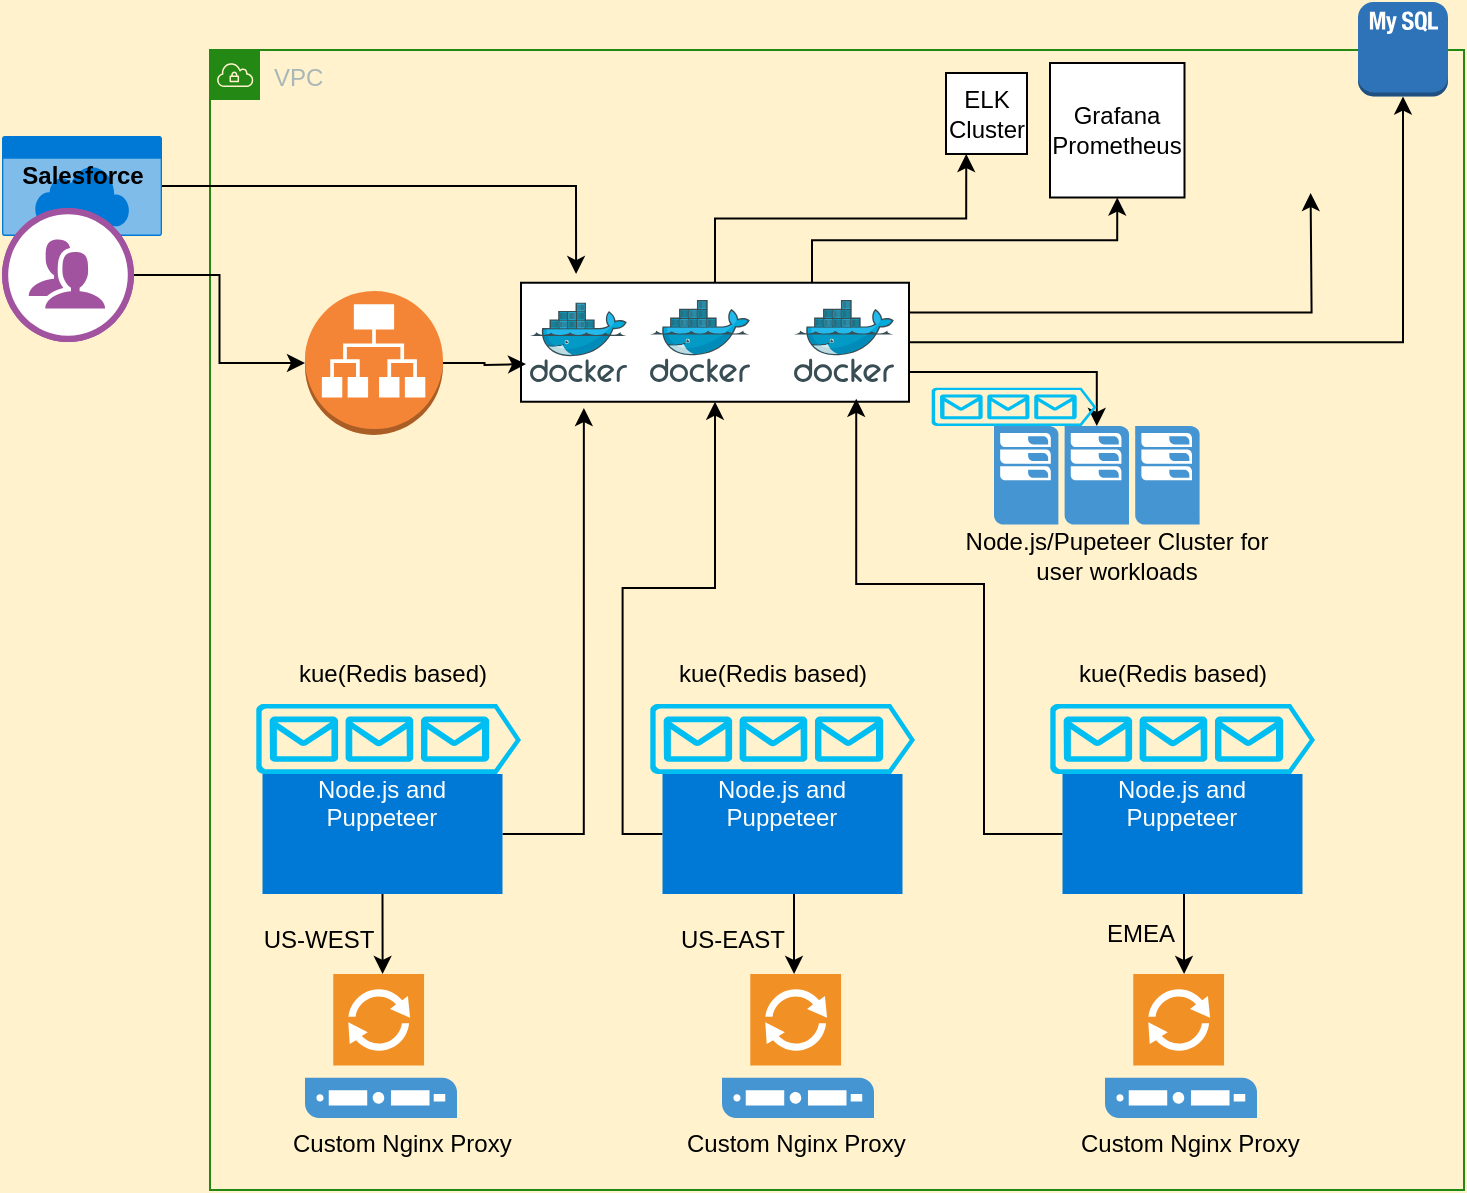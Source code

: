 <mxfile version="13.6.3" type="github">
  <diagram id="ujlbE42ZDyaoqwJoX8us" name="Page-1">
    <mxGraphModel dx="1186" dy="796" grid="0" gridSize="10" guides="1" tooltips="1" connect="1" arrows="1" fold="1" page="1" pageScale="1" pageWidth="850" pageHeight="1100" background="#FFF2CC" math="0" shadow="0">
      <root>
        <mxCell id="0" />
        <mxCell id="1" parent="0" />
        <mxCell id="cluyJKWnRuhhwIL8Kni7-32" value="VPC" style="points=[[0,0],[0.25,0],[0.5,0],[0.75,0],[1,0],[1,0.25],[1,0.5],[1,0.75],[1,1],[0.75,1],[0.5,1],[0.25,1],[0,1],[0,0.75],[0,0.5],[0,0.25]];outlineConnect=0;gradientColor=none;html=1;whiteSpace=wrap;fontSize=12;fontStyle=0;shape=mxgraph.aws4.group;grIcon=mxgraph.aws4.group_vpc;strokeColor=#248814;fillColor=none;verticalAlign=top;align=left;spacingLeft=30;fontColor=#AAB7B8;dashed=0;" vertex="1" parent="1">
          <mxGeometry x="188" y="242" width="627" height="570" as="geometry" />
        </mxCell>
        <mxCell id="xCr0qZ961VCydwSx8T03-10" style="edgeStyle=orthogonalEdgeStyle;rounded=0;orthogonalLoop=1;jettySize=auto;html=1;exitX=1;exitY=0.25;exitDx=0;exitDy=0;" parent="1" source="PxzMqg5Wx6o_aP7VjGV6-99" edge="1">
          <mxGeometry relative="1" as="geometry">
            <mxPoint x="738.3" y="313.5" as="targetPoint" />
          </mxGeometry>
        </mxCell>
        <mxCell id="xCr0qZ961VCydwSx8T03-11" style="edgeStyle=orthogonalEdgeStyle;rounded=0;orthogonalLoop=1;jettySize=auto;html=1;exitX=1;exitY=0.75;exitDx=0;exitDy=0;" parent="1" source="PxzMqg5Wx6o_aP7VjGV6-99" target="xCr0qZ961VCydwSx8T03-4" edge="1">
          <mxGeometry relative="1" as="geometry" />
        </mxCell>
        <mxCell id="cluyJKWnRuhhwIL8Kni7-20" style="edgeStyle=orthogonalEdgeStyle;rounded=0;orthogonalLoop=1;jettySize=auto;html=1;exitX=0.5;exitY=0;exitDx=0;exitDy=0;entryX=0.25;entryY=1;entryDx=0;entryDy=0;" edge="1" parent="1" source="PxzMqg5Wx6o_aP7VjGV6-99" target="cluyJKWnRuhhwIL8Kni7-6">
          <mxGeometry relative="1" as="geometry" />
        </mxCell>
        <mxCell id="cluyJKWnRuhhwIL8Kni7-21" style="edgeStyle=orthogonalEdgeStyle;rounded=0;orthogonalLoop=1;jettySize=auto;html=1;exitX=0.75;exitY=0;exitDx=0;exitDy=0;entryX=0.5;entryY=1;entryDx=0;entryDy=0;" edge="1" parent="1" source="PxzMqg5Wx6o_aP7VjGV6-99" target="cluyJKWnRuhhwIL8Kni7-1">
          <mxGeometry relative="1" as="geometry" />
        </mxCell>
        <mxCell id="cluyJKWnRuhhwIL8Kni7-42" style="edgeStyle=orthogonalEdgeStyle;rounded=0;orthogonalLoop=1;jettySize=auto;html=1;exitX=1;exitY=0.5;exitDx=0;exitDy=0;entryX=0.5;entryY=1;entryDx=0;entryDy=0;entryPerimeter=0;fontColor=#000000;" edge="1" parent="1" source="PxzMqg5Wx6o_aP7VjGV6-99" target="cluyJKWnRuhhwIL8Kni7-41">
          <mxGeometry relative="1" as="geometry" />
        </mxCell>
        <mxCell id="PxzMqg5Wx6o_aP7VjGV6-99" value="" style="rounded=0;whiteSpace=wrap;html=1;" parent="1" vertex="1">
          <mxGeometry x="343.5" y="358.37" width="194" height="59.5" as="geometry" />
        </mxCell>
        <mxCell id="cluyJKWnRuhhwIL8Kni7-24" style="edgeStyle=orthogonalEdgeStyle;rounded=0;orthogonalLoop=1;jettySize=auto;html=1;exitX=1;exitY=0.5;exitDx=0;exitDy=0;exitPerimeter=0;entryX=0.142;entryY=-0.073;entryDx=0;entryDy=0;entryPerimeter=0;" edge="1" parent="1" source="PxzMqg5Wx6o_aP7VjGV6-1" target="PxzMqg5Wx6o_aP7VjGV6-99">
          <mxGeometry relative="1" as="geometry" />
        </mxCell>
        <mxCell id="PxzMqg5Wx6o_aP7VjGV6-1" value="" style="html=1;strokeColor=none;fillColor=#0079D6;labelPosition=center;verticalLabelPosition=middle;verticalAlign=top;align=center;fontSize=12;outlineConnect=0;spacingTop=-6;fontColor=#FFFFFF;shape=mxgraph.sitemap.cloud;" parent="1" vertex="1">
          <mxGeometry x="84" y="285" width="80" height="50" as="geometry" />
        </mxCell>
        <mxCell id="PxzMqg5Wx6o_aP7VjGV6-2" value="&lt;font&gt;&lt;b&gt;Salesforce&lt;/b&gt;&lt;/font&gt;" style="text;html=1;align=center;verticalAlign=middle;resizable=0;points=[];autosize=1;" parent="1" vertex="1">
          <mxGeometry x="88.5" y="295.5" width="71" height="18" as="geometry" />
        </mxCell>
        <mxCell id="cluyJKWnRuhhwIL8Kni7-31" style="edgeStyle=orthogonalEdgeStyle;rounded=0;orthogonalLoop=1;jettySize=auto;html=1;exitX=0;exitY=0.5;exitDx=0;exitDy=0;fontColor=#000000;" edge="1" parent="1" source="PxzMqg5Wx6o_aP7VjGV6-9" target="PxzMqg5Wx6o_aP7VjGV6-99">
          <mxGeometry relative="1" as="geometry" />
        </mxCell>
        <mxCell id="PxzMqg5Wx6o_aP7VjGV6-9" value="&lt;span&gt;Node.js and Puppeteer&lt;/span&gt;" style="whiteSpace=wrap;html=1;fontColor=#FFFFFF;verticalAlign=top;strokeColor=none;fillColor=#0079D6;spacingTop=-6;" parent="1" vertex="1">
          <mxGeometry x="414.25" y="604" width="120" height="60" as="geometry" />
        </mxCell>
        <mxCell id="PxzMqg5Wx6o_aP7VjGV6-50" style="edgeStyle=orthogonalEdgeStyle;rounded=0;orthogonalLoop=1;jettySize=auto;html=1;exitX=0.5;exitY=1;exitDx=0;exitDy=0;" parent="1" source="PxzMqg5Wx6o_aP7VjGV6-11" edge="1" target="PxzMqg5Wx6o_aP7VjGV6-22">
          <mxGeometry relative="1" as="geometry">
            <mxPoint x="260" y="780" as="targetPoint" />
            <Array as="points">
              <mxPoint x="274" y="696" />
              <mxPoint x="274" y="696" />
            </Array>
          </mxGeometry>
        </mxCell>
        <mxCell id="cluyJKWnRuhhwIL8Kni7-30" style="edgeStyle=orthogonalEdgeStyle;rounded=0;orthogonalLoop=1;jettySize=auto;html=1;exitX=1;exitY=0.5;exitDx=0;exitDy=0;entryX=0.162;entryY=1.053;entryDx=0;entryDy=0;entryPerimeter=0;fontColor=#000000;" edge="1" parent="1" source="PxzMqg5Wx6o_aP7VjGV6-11" target="PxzMqg5Wx6o_aP7VjGV6-99">
          <mxGeometry relative="1" as="geometry" />
        </mxCell>
        <mxCell id="PxzMqg5Wx6o_aP7VjGV6-11" value="Node.js and Puppeteer" style="whiteSpace=wrap;html=1;fontColor=#FFFFFF;verticalAlign=top;strokeColor=none;fillColor=#0079D6;spacingTop=-6;" parent="1" vertex="1">
          <mxGeometry x="214.25" y="604" width="120" height="60" as="geometry" />
        </mxCell>
        <mxCell id="xCr0qZ961VCydwSx8T03-1" style="edgeStyle=orthogonalEdgeStyle;rounded=0;orthogonalLoop=1;jettySize=auto;html=1;exitX=0;exitY=0.5;exitDx=0;exitDy=0;entryX=0.864;entryY=0.975;entryDx=0;entryDy=0;entryPerimeter=0;" parent="1" source="PxzMqg5Wx6o_aP7VjGV6-13" target="PxzMqg5Wx6o_aP7VjGV6-99" edge="1">
          <mxGeometry relative="1" as="geometry">
            <Array as="points">
              <mxPoint x="575" y="634" />
              <mxPoint x="575" y="509" />
              <mxPoint x="511" y="509" />
            </Array>
          </mxGeometry>
        </mxCell>
        <mxCell id="PxzMqg5Wx6o_aP7VjGV6-13" value="&lt;span&gt;Node.js and Puppeteer&lt;/span&gt;" style="whiteSpace=wrap;html=1;fontColor=#FFFFFF;verticalAlign=top;strokeColor=none;fillColor=#0079D6;spacingTop=-6;" parent="1" vertex="1">
          <mxGeometry x="614.25" y="604" width="120" height="60" as="geometry" />
        </mxCell>
        <mxCell id="PxzMqg5Wx6o_aP7VjGV6-16" value="US-WEST" style="text;html=1;align=center;verticalAlign=middle;resizable=0;points=[];autosize=1;" parent="1" vertex="1">
          <mxGeometry x="209" y="678" width="65" height="18" as="geometry" />
        </mxCell>
        <mxCell id="PxzMqg5Wx6o_aP7VjGV6-17" value="US-EAST" style="text;html=1;align=center;verticalAlign=middle;resizable=0;points=[];autosize=1;" parent="1" vertex="1">
          <mxGeometry x="418" y="678" width="62" height="18" as="geometry" />
        </mxCell>
        <mxCell id="PxzMqg5Wx6o_aP7VjGV6-18" value="EMEA" style="text;html=1;align=center;verticalAlign=middle;resizable=0;points=[];autosize=1;" parent="1" vertex="1">
          <mxGeometry x="631.25" y="675" width="44" height="18" as="geometry" />
        </mxCell>
        <mxCell id="PxzMqg5Wx6o_aP7VjGV6-21" value="" style="shadow=0;dashed=0;html=1;strokeColor=none;fillColor=#4495D1;labelPosition=center;verticalLabelPosition=bottom;verticalAlign=top;align=center;outlineConnect=0;shape=mxgraph.veeam.proxy_server;" parent="1" vertex="1">
          <mxGeometry x="444" y="704" width="76" height="72" as="geometry" />
        </mxCell>
        <mxCell id="PxzMqg5Wx6o_aP7VjGV6-22" value="" style="shadow=0;dashed=0;html=1;strokeColor=none;fillColor=#4495D1;labelPosition=center;verticalLabelPosition=bottom;verticalAlign=top;align=center;outlineConnect=0;shape=mxgraph.veeam.proxy_server;" parent="1" vertex="1">
          <mxGeometry x="235.5" y="704" width="76" height="72" as="geometry" />
        </mxCell>
        <mxCell id="PxzMqg5Wx6o_aP7VjGV6-23" value="" style="shadow=0;dashed=0;html=1;strokeColor=none;fillColor=#4495D1;labelPosition=center;verticalLabelPosition=bottom;verticalAlign=top;align=center;outlineConnect=0;shape=mxgraph.veeam.proxy_server;" parent="1" vertex="1">
          <mxGeometry x="635.5" y="704" width="76" height="72" as="geometry" />
        </mxCell>
        <mxCell id="PxzMqg5Wx6o_aP7VjGV6-46" value="&amp;nbsp;Custom Nginx Proxy" style="text;html=1;align=center;verticalAlign=middle;resizable=0;points=[];autosize=1;" parent="1" vertex="1">
          <mxGeometry x="216.5" y="779" width="130" height="20" as="geometry" />
        </mxCell>
        <mxCell id="PxzMqg5Wx6o_aP7VjGV6-47" value="&amp;nbsp;Custom Nginx Proxy" style="text;html=1;align=center;verticalAlign=middle;resizable=0;points=[];autosize=1;" parent="1" vertex="1">
          <mxGeometry x="610.5" y="779" width="130" height="20" as="geometry" />
        </mxCell>
        <mxCell id="PxzMqg5Wx6o_aP7VjGV6-48" value="&amp;nbsp;Custom Nginx Proxy" style="text;html=1;align=center;verticalAlign=middle;resizable=0;points=[];autosize=1;" parent="1" vertex="1">
          <mxGeometry x="413.5" y="779" width="130" height="20" as="geometry" />
        </mxCell>
        <mxCell id="PxzMqg5Wx6o_aP7VjGV6-66" style="edgeStyle=orthogonalEdgeStyle;rounded=0;orthogonalLoop=1;jettySize=auto;html=1;exitX=0.5;exitY=1;exitDx=0;exitDy=0;exitPerimeter=0;entryX=0.5;entryY=0;entryDx=0;entryDy=0;" parent="1" source="PxzMqg5Wx6o_aP7VjGV6-62" target="PxzMqg5Wx6o_aP7VjGV6-9" edge="1">
          <mxGeometry relative="1" as="geometry" />
        </mxCell>
        <mxCell id="PxzMqg5Wx6o_aP7VjGV6-62" value="" style="verticalLabelPosition=bottom;html=1;verticalAlign=top;align=center;strokeColor=none;fillColor=#00BEF2;shape=mxgraph.azure.queue_generic;pointerEvents=1;" parent="1" vertex="1">
          <mxGeometry x="408" y="569" width="132.5" height="35" as="geometry" />
        </mxCell>
        <mxCell id="PxzMqg5Wx6o_aP7VjGV6-67" value="kue(Redis based)" style="text;html=1;align=center;verticalAlign=middle;resizable=0;points=[];autosize=1;" parent="1" vertex="1">
          <mxGeometry x="224.25" y="544" width="110" height="20" as="geometry" />
        </mxCell>
        <mxCell id="PxzMqg5Wx6o_aP7VjGV6-70" value="" style="verticalLabelPosition=bottom;html=1;verticalAlign=top;align=center;strokeColor=none;fillColor=#00BEF2;shape=mxgraph.azure.queue_generic;pointerEvents=1;" parent="1" vertex="1">
          <mxGeometry x="608" y="569" width="132.5" height="35" as="geometry" />
        </mxCell>
        <mxCell id="PxzMqg5Wx6o_aP7VjGV6-71" value="" style="verticalLabelPosition=bottom;html=1;verticalAlign=top;align=center;strokeColor=none;fillColor=#00BEF2;shape=mxgraph.azure.queue_generic;pointerEvents=1;" parent="1" vertex="1">
          <mxGeometry x="211" y="569" width="132.5" height="35" as="geometry" />
        </mxCell>
        <mxCell id="PxzMqg5Wx6o_aP7VjGV6-93" value="kue(Redis based)" style="text;html=1;align=center;verticalAlign=middle;resizable=0;points=[];autosize=1;" parent="1" vertex="1">
          <mxGeometry x="414.25" y="544" width="110" height="20" as="geometry" />
        </mxCell>
        <mxCell id="PxzMqg5Wx6o_aP7VjGV6-94" value="kue(Redis based)" style="text;html=1;align=center;verticalAlign=middle;resizable=0;points=[];autosize=1;" parent="1" vertex="1">
          <mxGeometry x="614.25" y="544" width="110" height="20" as="geometry" />
        </mxCell>
        <mxCell id="PxzMqg5Wx6o_aP7VjGV6-96" value="" style="aspect=fixed;html=1;points=[];align=center;image;fontSize=12;image=img/lib/mscae/Docker.svg;" parent="1" vertex="1">
          <mxGeometry x="408" y="367" width="50" height="41" as="geometry" />
        </mxCell>
        <mxCell id="PxzMqg5Wx6o_aP7VjGV6-97" value="" style="aspect=fixed;html=1;points=[];align=center;image;fontSize=12;image=img/lib/mscae/Docker.svg;" parent="1" vertex="1">
          <mxGeometry x="348" y="368.23" width="48.5" height="39.77" as="geometry" />
        </mxCell>
        <mxCell id="PxzMqg5Wx6o_aP7VjGV6-98" value="" style="aspect=fixed;html=1;points=[];align=center;image;fontSize=12;image=img/lib/mscae/Docker.svg;" parent="1" vertex="1">
          <mxGeometry x="480" y="367" width="50" height="41" as="geometry" />
        </mxCell>
        <mxCell id="xCr0qZ961VCydwSx8T03-4" value="" style="pointerEvents=1;shadow=0;dashed=0;html=1;strokeColor=none;fillColor=#4495D1;labelPosition=center;verticalLabelPosition=bottom;verticalAlign=top;align=center;outlineConnect=0;shape=mxgraph.veeam.cluster;" parent="1" vertex="1">
          <mxGeometry x="580" y="430" width="102.8" height="49.2" as="geometry" />
        </mxCell>
        <mxCell id="xCr0qZ961VCydwSx8T03-6" value="Node.js/Pupeteer Cluster for &lt;br&gt;user workloads" style="text;html=1;align=center;verticalAlign=middle;resizable=0;points=[];autosize=1;" parent="1" vertex="1">
          <mxGeometry x="556.25" y="480" width="170" height="30" as="geometry" />
        </mxCell>
        <mxCell id="xCr0qZ961VCydwSx8T03-14" value="" style="verticalLabelPosition=bottom;html=1;verticalAlign=top;align=center;strokeColor=none;fillColor=#00BEF2;shape=mxgraph.azure.queue_generic;pointerEvents=1;" parent="1" vertex="1">
          <mxGeometry x="548.75" y="410.8" width="82.5" height="19.2" as="geometry" />
        </mxCell>
        <mxCell id="cluyJKWnRuhhwIL8Kni7-1" value="Grafana&lt;br&gt;Prometheus" style="whiteSpace=wrap;html=1;aspect=fixed;" vertex="1" parent="1">
          <mxGeometry x="608" y="248.5" width="67.25" height="67.25" as="geometry" />
        </mxCell>
        <mxCell id="cluyJKWnRuhhwIL8Kni7-6" value="ELK Cluster" style="whiteSpace=wrap;html=1;aspect=fixed;" vertex="1" parent="1">
          <mxGeometry x="556" y="253.5" width="40.5" height="40.5" as="geometry" />
        </mxCell>
        <mxCell id="cluyJKWnRuhhwIL8Kni7-15" style="edgeStyle=orthogonalEdgeStyle;rounded=0;orthogonalLoop=1;jettySize=auto;html=1;exitX=0.5;exitY=1;exitDx=0;exitDy=0;" edge="1" parent="1">
          <mxGeometry relative="1" as="geometry">
            <mxPoint x="675.05" y="704" as="targetPoint" />
            <mxPoint x="675" y="664" as="sourcePoint" />
            <Array as="points">
              <mxPoint x="674.75" y="696" />
              <mxPoint x="674.75" y="696" />
            </Array>
          </mxGeometry>
        </mxCell>
        <mxCell id="cluyJKWnRuhhwIL8Kni7-16" style="edgeStyle=orthogonalEdgeStyle;rounded=0;orthogonalLoop=1;jettySize=auto;html=1;exitX=0.5;exitY=1;exitDx=0;exitDy=0;" edge="1" parent="1">
          <mxGeometry relative="1" as="geometry">
            <mxPoint x="480.05" y="704" as="targetPoint" />
            <mxPoint x="480" y="664" as="sourcePoint" />
            <Array as="points">
              <mxPoint x="479.75" y="696" />
              <mxPoint x="479.75" y="696" />
            </Array>
          </mxGeometry>
        </mxCell>
        <mxCell id="cluyJKWnRuhhwIL8Kni7-29" style="edgeStyle=orthogonalEdgeStyle;rounded=0;orthogonalLoop=1;jettySize=auto;html=1;exitX=1;exitY=0.5;exitDx=0;exitDy=0;exitPerimeter=0;" edge="1" parent="1" source="cluyJKWnRuhhwIL8Kni7-22">
          <mxGeometry relative="1" as="geometry">
            <mxPoint x="346" y="399" as="targetPoint" />
          </mxGeometry>
        </mxCell>
        <mxCell id="cluyJKWnRuhhwIL8Kni7-22" value="" style="outlineConnect=0;dashed=0;verticalLabelPosition=bottom;verticalAlign=top;align=center;html=1;shape=mxgraph.aws3.application_load_balancer;fillColor=#F58536;gradientColor=none;" vertex="1" parent="1">
          <mxGeometry x="235.5" y="362.5" width="69" height="72" as="geometry" />
        </mxCell>
        <mxCell id="cluyJKWnRuhhwIL8Kni7-46" style="edgeStyle=orthogonalEdgeStyle;rounded=0;orthogonalLoop=1;jettySize=auto;html=1;exitX=1;exitY=0.5;exitDx=0;exitDy=0;exitPerimeter=0;fontColor=#000000;" edge="1" parent="1" source="cluyJKWnRuhhwIL8Kni7-36" target="cluyJKWnRuhhwIL8Kni7-22">
          <mxGeometry relative="1" as="geometry" />
        </mxCell>
        <mxCell id="cluyJKWnRuhhwIL8Kni7-36" value="" style="verticalLabelPosition=bottom;html=1;fillColor=#A153A0;strokeColor=#ffffff;verticalAlign=top;align=center;points=[[0,0.5,0],[0.125,0.25,0],[0.25,0,0],[0.5,0,0],[0.75,0,0],[0.875,0.25,0],[1,0.5,0],[0.875,0.75,0],[0.75,1,0],[0.5,1,0],[0.125,0.75,0]];pointerEvents=1;shape=mxgraph.cisco_safe.compositeIcon;bgIcon=ellipse;resIcon=mxgraph.cisco_safe.design.users;labelBackgroundColor=#FFF2CC;fontColor=#000000;" vertex="1" parent="1">
          <mxGeometry x="84" y="321" width="66" height="67" as="geometry" />
        </mxCell>
        <mxCell id="cluyJKWnRuhhwIL8Kni7-40" value="" style="shape=image;html=1;verticalAlign=top;verticalLabelPosition=bottom;labelBackgroundColor=#ffffff;imageAspect=0;aspect=fixed;image=https://cdn4.iconfinder.com/data/icons/logos-3/512/mongodb-2-128.png;fontColor=#000000;" vertex="1" parent="1">
          <mxGeometry x="689" y="252.75" width="56.5" height="56.5" as="geometry" />
        </mxCell>
        <mxCell id="cluyJKWnRuhhwIL8Kni7-41" value="" style="outlineConnect=0;dashed=0;verticalLabelPosition=bottom;verticalAlign=top;align=center;html=1;shape=mxgraph.aws3.mysql_db_instance_2;fillColor=#2E73B8;gradientColor=none;labelBackgroundColor=#FFF2CC;fontColor=#000000;" vertex="1" parent="1">
          <mxGeometry x="762" y="218" width="45" height="47.25" as="geometry" />
        </mxCell>
      </root>
    </mxGraphModel>
  </diagram>
</mxfile>
